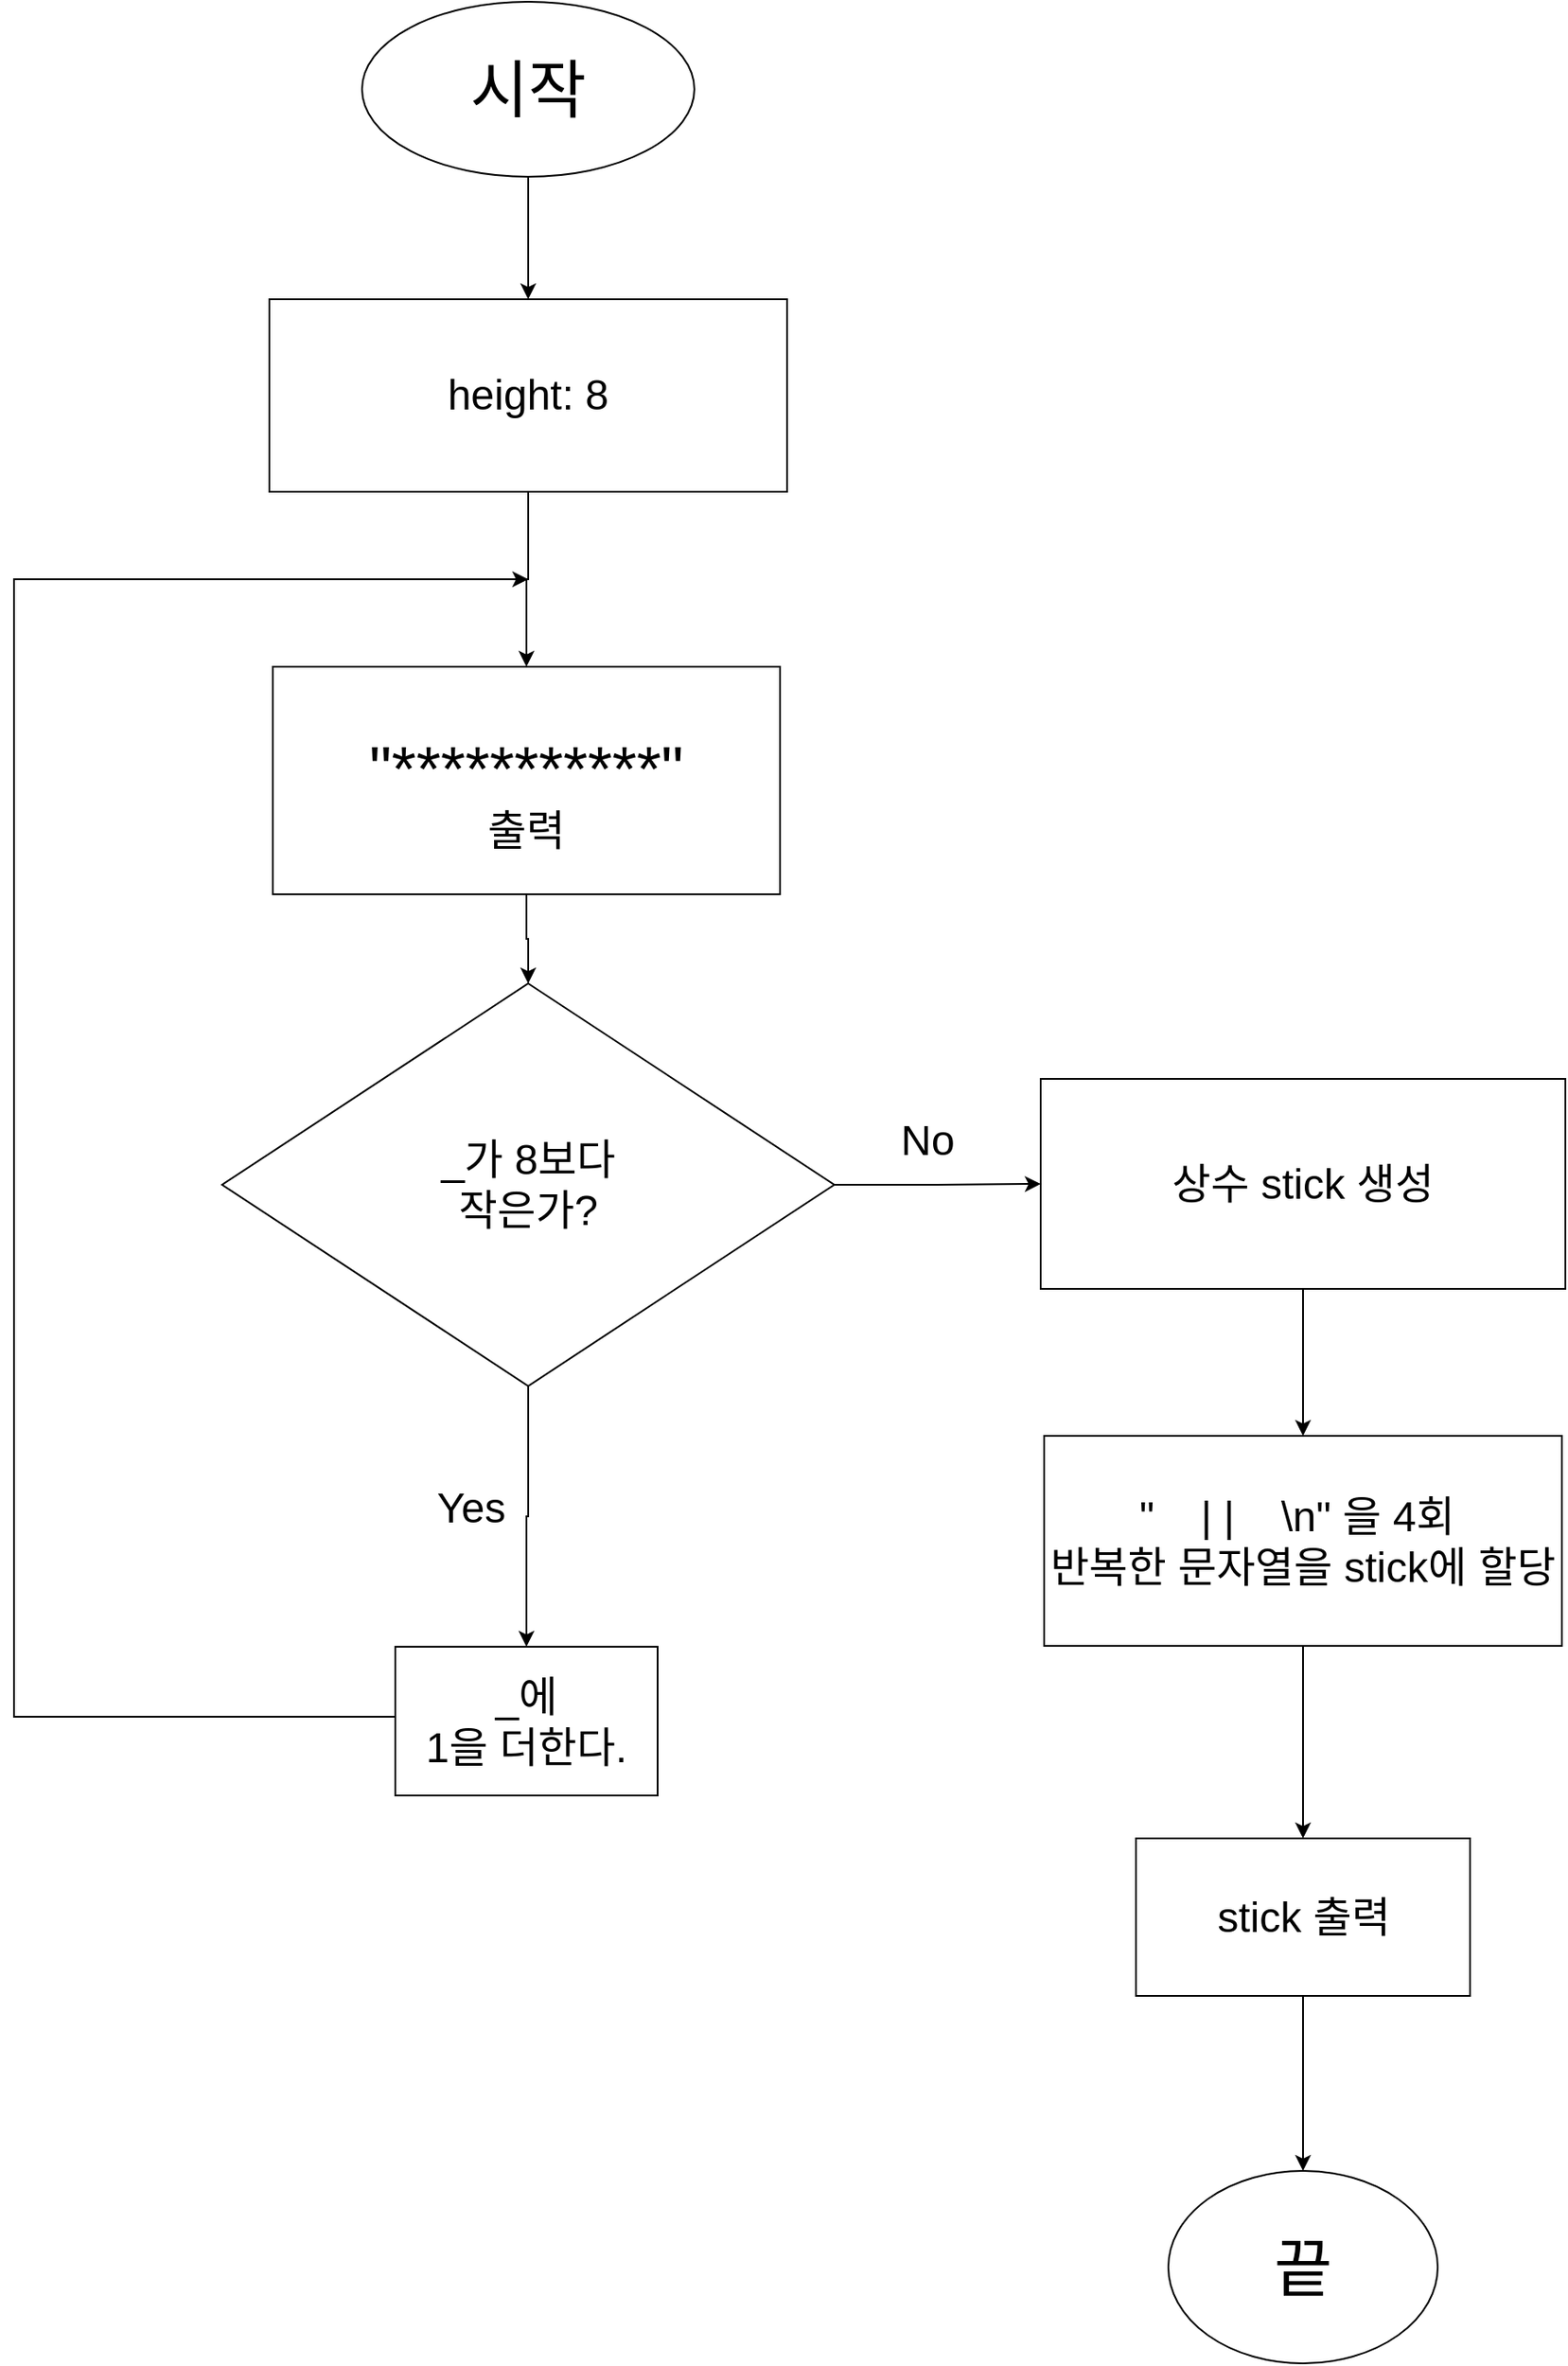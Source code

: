 <mxfile version="24.3.1" type="device">
  <diagram id="C5RBs43oDa-KdzZeNtuy" name="Page-1">
    <mxGraphModel dx="1434" dy="756" grid="1" gridSize="10" guides="1" tooltips="1" connect="1" arrows="1" fold="1" page="1" pageScale="1" pageWidth="827" pageHeight="1169" math="0" shadow="0">
      <root>
        <mxCell id="WIyWlLk6GJQsqaUBKTNV-0" />
        <mxCell id="WIyWlLk6GJQsqaUBKTNV-1" parent="WIyWlLk6GJQsqaUBKTNV-0" />
        <mxCell id="aCYea00kqUyVw3IpIi2x-43" style="edgeStyle=orthogonalEdgeStyle;rounded=0;orthogonalLoop=1;jettySize=auto;html=1;exitX=0.5;exitY=1;exitDx=0;exitDy=0;entryX=0.5;entryY=0;entryDx=0;entryDy=0;" parent="WIyWlLk6GJQsqaUBKTNV-1" source="aCYea00kqUyVw3IpIi2x-0" target="aCYea00kqUyVw3IpIi2x-3" edge="1">
          <mxGeometry relative="1" as="geometry" />
        </mxCell>
        <mxCell id="aCYea00kqUyVw3IpIi2x-0" value="&lt;font style=&quot;font-size: 36px;&quot;&gt;시작&lt;/font&gt;" style="ellipse;whiteSpace=wrap;html=1;" parent="WIyWlLk6GJQsqaUBKTNV-1" vertex="1">
          <mxGeometry x="439" y="300" width="190" height="100" as="geometry" />
        </mxCell>
        <mxCell id="aCYea00kqUyVw3IpIi2x-6" value="" style="edgeStyle=orthogonalEdgeStyle;rounded=0;orthogonalLoop=1;jettySize=auto;html=1;" parent="WIyWlLk6GJQsqaUBKTNV-1" source="aCYea00kqUyVw3IpIi2x-3" target="aCYea00kqUyVw3IpIi2x-5" edge="1">
          <mxGeometry relative="1" as="geometry" />
        </mxCell>
        <mxCell id="aCYea00kqUyVw3IpIi2x-3" value="&lt;span style=&quot;font-size: 24px;&quot;&gt;height: 8&lt;/span&gt;" style="whiteSpace=wrap;html=1;" parent="WIyWlLk6GJQsqaUBKTNV-1" vertex="1">
          <mxGeometry x="386" y="470" width="296" height="110" as="geometry" />
        </mxCell>
        <mxCell id="aCYea00kqUyVw3IpIi2x-10" value="" style="edgeStyle=orthogonalEdgeStyle;rounded=0;orthogonalLoop=1;jettySize=auto;html=1;" parent="WIyWlLk6GJQsqaUBKTNV-1" source="aCYea00kqUyVw3IpIi2x-5" target="aCYea00kqUyVw3IpIi2x-9" edge="1">
          <mxGeometry relative="1" as="geometry" />
        </mxCell>
        <mxCell id="aCYea00kqUyVw3IpIi2x-5" value="&lt;font style=&quot;&quot;&gt;&lt;br&gt;&lt;font style=&quot;font-size: 36px;&quot;&gt;&quot;***********&quot;&lt;/font&gt;&lt;br&gt;&lt;/font&gt;&lt;div&gt;&lt;font style=&quot;&quot;&gt;&lt;font style=&quot;font-size: 24px;&quot;&gt;출력&lt;/font&gt;&lt;/font&gt;&lt;/div&gt;" style="whiteSpace=wrap;html=1;" parent="WIyWlLk6GJQsqaUBKTNV-1" vertex="1">
          <mxGeometry x="388" y="680" width="290" height="130" as="geometry" />
        </mxCell>
        <mxCell id="aCYea00kqUyVw3IpIi2x-13" value="" style="edgeStyle=orthogonalEdgeStyle;rounded=0;orthogonalLoop=1;jettySize=auto;html=1;" parent="WIyWlLk6GJQsqaUBKTNV-1" source="aCYea00kqUyVw3IpIi2x-9" target="aCYea00kqUyVw3IpIi2x-12" edge="1">
          <mxGeometry relative="1" as="geometry" />
        </mxCell>
        <mxCell id="aCYea00kqUyVw3IpIi2x-14" value="&lt;font style=&quot;font-size: 24px;&quot;&gt;Yes&lt;/font&gt;" style="edgeLabel;html=1;align=center;verticalAlign=middle;resizable=0;points=[];" parent="aCYea00kqUyVw3IpIi2x-13" vertex="1" connectable="0">
          <mxGeometry x="-0.374" y="3" relative="1" as="geometry">
            <mxPoint x="-36" y="23" as="offset" />
          </mxGeometry>
        </mxCell>
        <mxCell id="aCYea00kqUyVw3IpIi2x-42" style="edgeStyle=orthogonalEdgeStyle;rounded=0;orthogonalLoop=1;jettySize=auto;html=1;exitX=1;exitY=0.5;exitDx=0;exitDy=0;" parent="WIyWlLk6GJQsqaUBKTNV-1" source="aCYea00kqUyVw3IpIi2x-9" target="m9TK_XecHZgxrx58RceM-0" edge="1">
          <mxGeometry relative="1" as="geometry">
            <mxPoint x="886" y="975" as="targetPoint" />
          </mxGeometry>
        </mxCell>
        <mxCell id="aCYea00kqUyVw3IpIi2x-47" value="&lt;font style=&quot;font-size: 24px;&quot;&gt;No&lt;/font&gt;" style="edgeLabel;html=1;align=center;verticalAlign=middle;resizable=0;points=[];" parent="aCYea00kqUyVw3IpIi2x-42" vertex="1" connectable="0">
          <mxGeometry x="-0.103" y="5" relative="1" as="geometry">
            <mxPoint y="-20" as="offset" />
          </mxGeometry>
        </mxCell>
        <mxCell id="aCYea00kqUyVw3IpIi2x-9" value="&lt;div&gt;&lt;font style=&quot;font-size: 24px;&quot;&gt;_가 8&lt;/font&gt;&lt;span style=&quot;font-size: 24px; background-color: initial;&quot;&gt;보다&lt;/span&gt;&lt;/div&gt;&lt;div&gt;&lt;span style=&quot;font-size: 24px;&quot;&gt;작은가?&lt;/span&gt;&lt;/div&gt;" style="rhombus;whiteSpace=wrap;html=1;" parent="WIyWlLk6GJQsqaUBKTNV-1" vertex="1">
          <mxGeometry x="359" y="861" width="350" height="230" as="geometry" />
        </mxCell>
        <mxCell id="aCYea00kqUyVw3IpIi2x-28" style="edgeStyle=orthogonalEdgeStyle;rounded=0;orthogonalLoop=1;jettySize=auto;html=1;" parent="WIyWlLk6GJQsqaUBKTNV-1" source="aCYea00kqUyVw3IpIi2x-12" edge="1">
          <mxGeometry relative="1" as="geometry">
            <mxPoint x="534" y="630" as="targetPoint" />
            <Array as="points">
              <mxPoint x="240" y="1280" />
              <mxPoint x="240" y="630" />
            </Array>
          </mxGeometry>
        </mxCell>
        <mxCell id="aCYea00kqUyVw3IpIi2x-12" value="&lt;span style=&quot;background-color: initial;&quot;&gt;&lt;font style=&quot;font-size: 24px;&quot;&gt;_에&lt;/font&gt;&lt;/span&gt;&lt;div&gt;&lt;font style=&quot;font-size: 24px;&quot;&gt;1을 더한다.&lt;/font&gt;&lt;/div&gt;" style="whiteSpace=wrap;html=1;" parent="WIyWlLk6GJQsqaUBKTNV-1" vertex="1">
          <mxGeometry x="458" y="1240" width="150" height="85" as="geometry" />
        </mxCell>
        <mxCell id="aCYea00kqUyVw3IpIi2x-45" value="&lt;font style=&quot;font-size: 36px;&quot;&gt;끝&lt;/font&gt;" style="ellipse;whiteSpace=wrap;html=1;" parent="WIyWlLk6GJQsqaUBKTNV-1" vertex="1">
          <mxGeometry x="900" y="1539.5" width="154" height="110" as="geometry" />
        </mxCell>
        <mxCell id="m9TK_XecHZgxrx58RceM-2" value="" style="edgeStyle=orthogonalEdgeStyle;rounded=0;orthogonalLoop=1;jettySize=auto;html=1;" parent="WIyWlLk6GJQsqaUBKTNV-1" source="m9TK_XecHZgxrx58RceM-0" target="m9TK_XecHZgxrx58RceM-1" edge="1">
          <mxGeometry relative="1" as="geometry" />
        </mxCell>
        <mxCell id="m9TK_XecHZgxrx58RceM-0" value="&lt;font style=&quot;font-size: 24px;&quot;&gt;상수 stick 생성&lt;/font&gt;" style="rounded=0;whiteSpace=wrap;html=1;" parent="WIyWlLk6GJQsqaUBKTNV-1" vertex="1">
          <mxGeometry x="827" y="915.5" width="300" height="120" as="geometry" />
        </mxCell>
        <mxCell id="m9TK_XecHZgxrx58RceM-4" value="" style="edgeStyle=orthogonalEdgeStyle;rounded=0;orthogonalLoop=1;jettySize=auto;html=1;" parent="WIyWlLk6GJQsqaUBKTNV-1" source="m9TK_XecHZgxrx58RceM-1" target="m9TK_XecHZgxrx58RceM-3" edge="1">
          <mxGeometry relative="1" as="geometry" />
        </mxCell>
        <mxCell id="m9TK_XecHZgxrx58RceM-1" value="&lt;font style=&quot;font-size: 24px;&quot;&gt;&quot;&amp;nbsp; &amp;nbsp; | |&amp;nbsp; &amp;nbsp; \n&quot; 을 4회&amp;nbsp;&lt;/font&gt;&lt;div&gt;&lt;font style=&quot;font-size: 24px;&quot;&gt;반복한 문자열을 stick에 할당&lt;/font&gt;&lt;/div&gt;" style="rounded=0;whiteSpace=wrap;html=1;align=center;" parent="WIyWlLk6GJQsqaUBKTNV-1" vertex="1">
          <mxGeometry x="829" y="1119.5" width="296" height="120" as="geometry" />
        </mxCell>
        <mxCell id="m9TK_XecHZgxrx58RceM-5" style="edgeStyle=orthogonalEdgeStyle;rounded=0;orthogonalLoop=1;jettySize=auto;html=1;entryX=0.5;entryY=0;entryDx=0;entryDy=0;" parent="WIyWlLk6GJQsqaUBKTNV-1" source="m9TK_XecHZgxrx58RceM-3" target="aCYea00kqUyVw3IpIi2x-45" edge="1">
          <mxGeometry relative="1" as="geometry" />
        </mxCell>
        <mxCell id="m9TK_XecHZgxrx58RceM-3" value="&lt;font style=&quot;font-size: 24px;&quot;&gt;stick 출력&lt;/font&gt;" style="whiteSpace=wrap;html=1;rounded=0;" parent="WIyWlLk6GJQsqaUBKTNV-1" vertex="1">
          <mxGeometry x="881.5" y="1349.5" width="191" height="90" as="geometry" />
        </mxCell>
      </root>
    </mxGraphModel>
  </diagram>
</mxfile>
